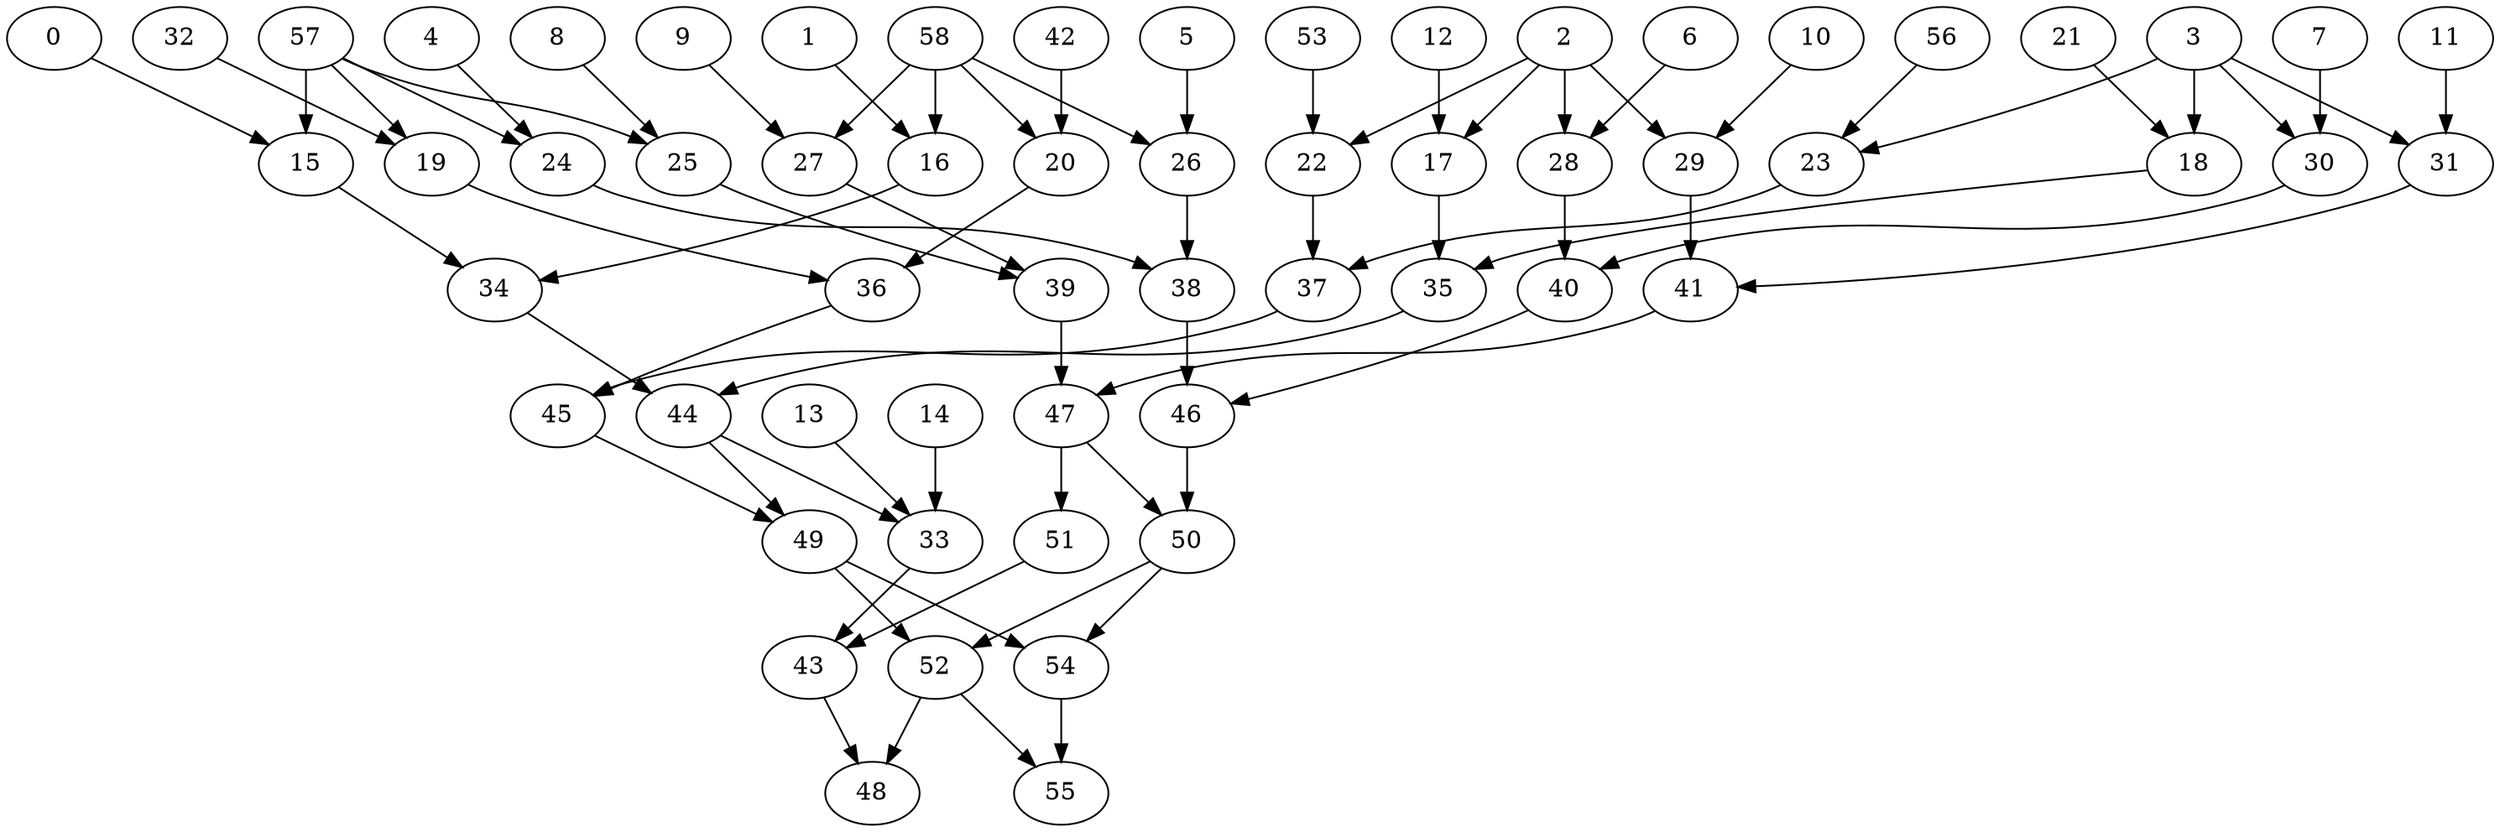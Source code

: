 digraph g {
0;
1;
2;
3;
4;
5;
6;
7;
8;
9;
10;
11;
12;
13;
14;
15;
16;
17;
18;
19;
20;
21;
22;
23;
24;
25;
26;
27;
28;
29;
30;
31;
32;
33;
34;
35;
36;
37;
38;
39;
40;
41;
42;
43;
44;
45;
46;
47;
48;
49;
50;
51;
52;
53;
54;
55;
56;
57;
58;
0 -> 15 [weight=0];
1 -> 16 [weight=0];
2 -> 17 [weight=2];
2 -> 22 [weight=0];
2 -> 28 [weight=2];
2 -> 29 [weight=0];
3 -> 18 [weight=3];
3 -> 23 [weight=0];
3 -> 30 [weight=0];
3 -> 31 [weight=0];
4 -> 24 [weight=0];
5 -> 26 [weight=0];
6 -> 28 [weight=0];
7 -> 30 [weight=1];
8 -> 25 [weight=0];
9 -> 27 [weight=0];
10 -> 29 [weight=0];
11 -> 31 [weight=0];
12 -> 17 [weight=0];
13 -> 33 [weight=1];
14 -> 33 [weight=0];
15 -> 34 [weight=1];
16 -> 34 [weight=0];
17 -> 35 [weight=0];
18 -> 35 [weight=0];
19 -> 36 [weight=0];
20 -> 36 [weight=0];
21 -> 18 [weight=0];
22 -> 37 [weight=0];
23 -> 37 [weight=1];
24 -> 38 [weight=0];
25 -> 39 [weight=0];
26 -> 38 [weight=2];
27 -> 39 [weight=0];
28 -> 40 [weight=1];
29 -> 41 [weight=1];
30 -> 40 [weight=0];
31 -> 41 [weight=0];
32 -> 19 [weight=1];
33 -> 43 [weight=0];
34 -> 44 [weight=1];
35 -> 44 [weight=1];
36 -> 45 [weight=0];
37 -> 45 [weight=1];
38 -> 46 [weight=0];
39 -> 47 [weight=3];
40 -> 46 [weight=0];
41 -> 47 [weight=1];
42 -> 20 [weight=0];
43 -> 48 [weight=0];
44 -> 33 [weight=0];
44 -> 49 [weight=0];
45 -> 49 [weight=0];
46 -> 50 [weight=1];
47 -> 50 [weight=0];
47 -> 51 [weight=3];
49 -> 52 [weight=0];
49 -> 54 [weight=1];
50 -> 52 [weight=1];
50 -> 54 [weight=0];
51 -> 43 [weight=0];
52 -> 48 [weight=0];
52 -> 55 [weight=0];
53 -> 22 [weight=0];
54 -> 55 [weight=1];
56 -> 23 [weight=0];
57 -> 15 [weight=2];
57 -> 19 [weight=0];
57 -> 24 [weight=0];
57 -> 25 [weight=0];
58 -> 16 [weight=1];
58 -> 20 [weight=0];
58 -> 26 [weight=2];
58 -> 27 [weight=0];
}
